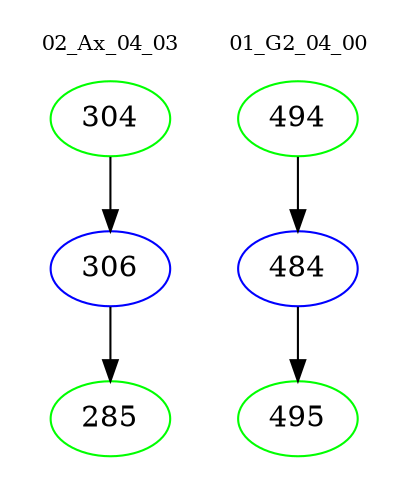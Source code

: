 digraph{
subgraph cluster_0 {
color = white
label = "02_Ax_04_03";
fontsize=10;
T0_304 [label="304", color="green"]
T0_304 -> T0_306 [color="black"]
T0_306 [label="306", color="blue"]
T0_306 -> T0_285 [color="black"]
T0_285 [label="285", color="green"]
}
subgraph cluster_1 {
color = white
label = "01_G2_04_00";
fontsize=10;
T1_494 [label="494", color="green"]
T1_494 -> T1_484 [color="black"]
T1_484 [label="484", color="blue"]
T1_484 -> T1_495 [color="black"]
T1_495 [label="495", color="green"]
}
}
